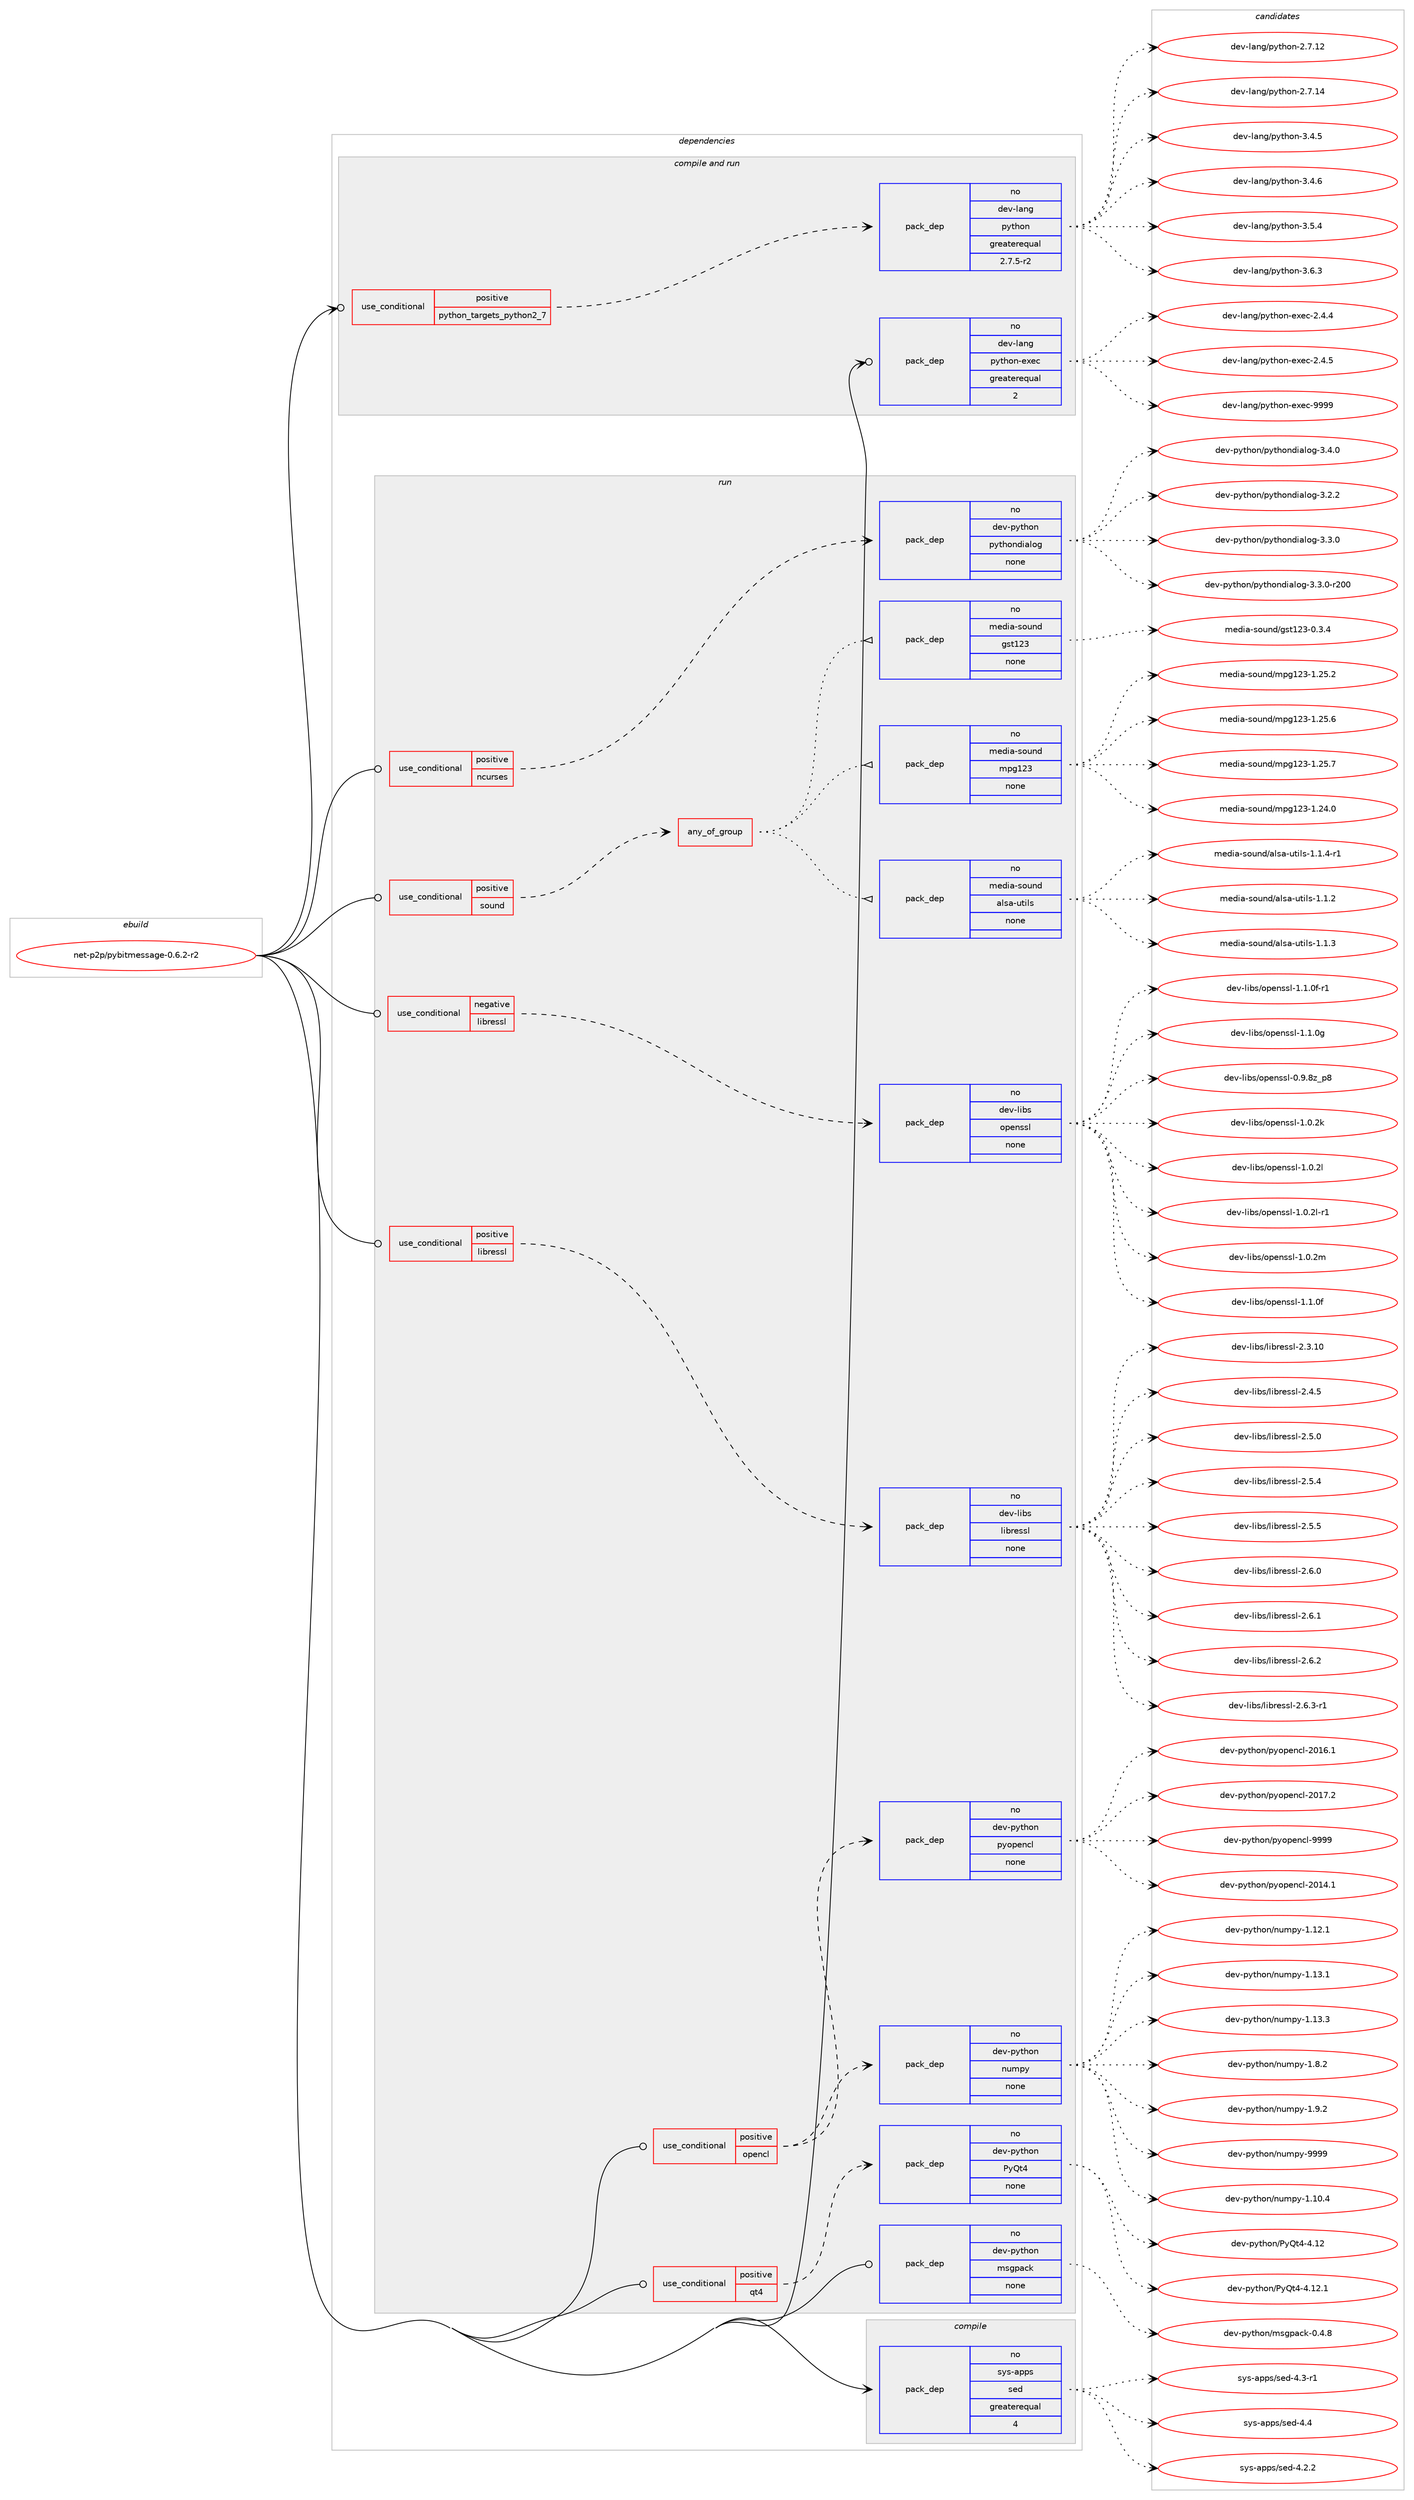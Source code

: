 digraph prolog {

# *************
# Graph options
# *************

newrank=true;
concentrate=true;
compound=true;
graph [rankdir=LR,fontname=Helvetica,fontsize=10,ranksep=1.5];#, ranksep=2.5, nodesep=0.2];
edge  [arrowhead=vee];
node  [fontname=Helvetica,fontsize=10];

# **********
# The ebuild
# **********

subgraph cluster_leftcol {
color=gray;
rank=same;
label=<<i>ebuild</i>>;
id [label="net-p2p/pybitmessage-0.6.2-r2", color=red, width=4, href="../net-p2p/pybitmessage-0.6.2-r2.svg"];
}

# ****************
# The dependencies
# ****************

subgraph cluster_midcol {
color=gray;
label=<<i>dependencies</i>>;
subgraph cluster_compile {
fillcolor="#eeeeee";
style=filled;
label=<<i>compile</i>>;
subgraph pack320002 {
dependency434932 [label=<<TABLE BORDER="0" CELLBORDER="1" CELLSPACING="0" CELLPADDING="4" WIDTH="220"><TR><TD ROWSPAN="6" CELLPADDING="30">pack_dep</TD></TR><TR><TD WIDTH="110">no</TD></TR><TR><TD>sys-apps</TD></TR><TR><TD>sed</TD></TR><TR><TD>greaterequal</TD></TR><TR><TD>4</TD></TR></TABLE>>, shape=none, color=blue];
}
id:e -> dependency434932:w [weight=20,style="solid",arrowhead="vee"];
}
subgraph cluster_compileandrun {
fillcolor="#eeeeee";
style=filled;
label=<<i>compile and run</i>>;
subgraph cond107429 {
dependency434933 [label=<<TABLE BORDER="0" CELLBORDER="1" CELLSPACING="0" CELLPADDING="4"><TR><TD ROWSPAN="3" CELLPADDING="10">use_conditional</TD></TR><TR><TD>positive</TD></TR><TR><TD>python_targets_python2_7</TD></TR></TABLE>>, shape=none, color=red];
subgraph pack320003 {
dependency434934 [label=<<TABLE BORDER="0" CELLBORDER="1" CELLSPACING="0" CELLPADDING="4" WIDTH="220"><TR><TD ROWSPAN="6" CELLPADDING="30">pack_dep</TD></TR><TR><TD WIDTH="110">no</TD></TR><TR><TD>dev-lang</TD></TR><TR><TD>python</TD></TR><TR><TD>greaterequal</TD></TR><TR><TD>2.7.5-r2</TD></TR></TABLE>>, shape=none, color=blue];
}
dependency434933:e -> dependency434934:w [weight=20,style="dashed",arrowhead="vee"];
}
id:e -> dependency434933:w [weight=20,style="solid",arrowhead="odotvee"];
subgraph pack320004 {
dependency434935 [label=<<TABLE BORDER="0" CELLBORDER="1" CELLSPACING="0" CELLPADDING="4" WIDTH="220"><TR><TD ROWSPAN="6" CELLPADDING="30">pack_dep</TD></TR><TR><TD WIDTH="110">no</TD></TR><TR><TD>dev-lang</TD></TR><TR><TD>python-exec</TD></TR><TR><TD>greaterequal</TD></TR><TR><TD>2</TD></TR></TABLE>>, shape=none, color=blue];
}
id:e -> dependency434935:w [weight=20,style="solid",arrowhead="odotvee"];
}
subgraph cluster_run {
fillcolor="#eeeeee";
style=filled;
label=<<i>run</i>>;
subgraph cond107430 {
dependency434936 [label=<<TABLE BORDER="0" CELLBORDER="1" CELLSPACING="0" CELLPADDING="4"><TR><TD ROWSPAN="3" CELLPADDING="10">use_conditional</TD></TR><TR><TD>negative</TD></TR><TR><TD>libressl</TD></TR></TABLE>>, shape=none, color=red];
subgraph pack320005 {
dependency434937 [label=<<TABLE BORDER="0" CELLBORDER="1" CELLSPACING="0" CELLPADDING="4" WIDTH="220"><TR><TD ROWSPAN="6" CELLPADDING="30">pack_dep</TD></TR><TR><TD WIDTH="110">no</TD></TR><TR><TD>dev-libs</TD></TR><TR><TD>openssl</TD></TR><TR><TD>none</TD></TR><TR><TD></TD></TR></TABLE>>, shape=none, color=blue];
}
dependency434936:e -> dependency434937:w [weight=20,style="dashed",arrowhead="vee"];
}
id:e -> dependency434936:w [weight=20,style="solid",arrowhead="odot"];
subgraph cond107431 {
dependency434938 [label=<<TABLE BORDER="0" CELLBORDER="1" CELLSPACING="0" CELLPADDING="4"><TR><TD ROWSPAN="3" CELLPADDING="10">use_conditional</TD></TR><TR><TD>positive</TD></TR><TR><TD>libressl</TD></TR></TABLE>>, shape=none, color=red];
subgraph pack320006 {
dependency434939 [label=<<TABLE BORDER="0" CELLBORDER="1" CELLSPACING="0" CELLPADDING="4" WIDTH="220"><TR><TD ROWSPAN="6" CELLPADDING="30">pack_dep</TD></TR><TR><TD WIDTH="110">no</TD></TR><TR><TD>dev-libs</TD></TR><TR><TD>libressl</TD></TR><TR><TD>none</TD></TR><TR><TD></TD></TR></TABLE>>, shape=none, color=blue];
}
dependency434938:e -> dependency434939:w [weight=20,style="dashed",arrowhead="vee"];
}
id:e -> dependency434938:w [weight=20,style="solid",arrowhead="odot"];
subgraph cond107432 {
dependency434940 [label=<<TABLE BORDER="0" CELLBORDER="1" CELLSPACING="0" CELLPADDING="4"><TR><TD ROWSPAN="3" CELLPADDING="10">use_conditional</TD></TR><TR><TD>positive</TD></TR><TR><TD>ncurses</TD></TR></TABLE>>, shape=none, color=red];
subgraph pack320007 {
dependency434941 [label=<<TABLE BORDER="0" CELLBORDER="1" CELLSPACING="0" CELLPADDING="4" WIDTH="220"><TR><TD ROWSPAN="6" CELLPADDING="30">pack_dep</TD></TR><TR><TD WIDTH="110">no</TD></TR><TR><TD>dev-python</TD></TR><TR><TD>pythondialog</TD></TR><TR><TD>none</TD></TR><TR><TD></TD></TR></TABLE>>, shape=none, color=blue];
}
dependency434940:e -> dependency434941:w [weight=20,style="dashed",arrowhead="vee"];
}
id:e -> dependency434940:w [weight=20,style="solid",arrowhead="odot"];
subgraph cond107433 {
dependency434942 [label=<<TABLE BORDER="0" CELLBORDER="1" CELLSPACING="0" CELLPADDING="4"><TR><TD ROWSPAN="3" CELLPADDING="10">use_conditional</TD></TR><TR><TD>positive</TD></TR><TR><TD>opencl</TD></TR></TABLE>>, shape=none, color=red];
subgraph pack320008 {
dependency434943 [label=<<TABLE BORDER="0" CELLBORDER="1" CELLSPACING="0" CELLPADDING="4" WIDTH="220"><TR><TD ROWSPAN="6" CELLPADDING="30">pack_dep</TD></TR><TR><TD WIDTH="110">no</TD></TR><TR><TD>dev-python</TD></TR><TR><TD>numpy</TD></TR><TR><TD>none</TD></TR><TR><TD></TD></TR></TABLE>>, shape=none, color=blue];
}
dependency434942:e -> dependency434943:w [weight=20,style="dashed",arrowhead="vee"];
subgraph pack320009 {
dependency434944 [label=<<TABLE BORDER="0" CELLBORDER="1" CELLSPACING="0" CELLPADDING="4" WIDTH="220"><TR><TD ROWSPAN="6" CELLPADDING="30">pack_dep</TD></TR><TR><TD WIDTH="110">no</TD></TR><TR><TD>dev-python</TD></TR><TR><TD>pyopencl</TD></TR><TR><TD>none</TD></TR><TR><TD></TD></TR></TABLE>>, shape=none, color=blue];
}
dependency434942:e -> dependency434944:w [weight=20,style="dashed",arrowhead="vee"];
}
id:e -> dependency434942:w [weight=20,style="solid",arrowhead="odot"];
subgraph cond107434 {
dependency434945 [label=<<TABLE BORDER="0" CELLBORDER="1" CELLSPACING="0" CELLPADDING="4"><TR><TD ROWSPAN="3" CELLPADDING="10">use_conditional</TD></TR><TR><TD>positive</TD></TR><TR><TD>qt4</TD></TR></TABLE>>, shape=none, color=red];
subgraph pack320010 {
dependency434946 [label=<<TABLE BORDER="0" CELLBORDER="1" CELLSPACING="0" CELLPADDING="4" WIDTH="220"><TR><TD ROWSPAN="6" CELLPADDING="30">pack_dep</TD></TR><TR><TD WIDTH="110">no</TD></TR><TR><TD>dev-python</TD></TR><TR><TD>PyQt4</TD></TR><TR><TD>none</TD></TR><TR><TD></TD></TR></TABLE>>, shape=none, color=blue];
}
dependency434945:e -> dependency434946:w [weight=20,style="dashed",arrowhead="vee"];
}
id:e -> dependency434945:w [weight=20,style="solid",arrowhead="odot"];
subgraph cond107435 {
dependency434947 [label=<<TABLE BORDER="0" CELLBORDER="1" CELLSPACING="0" CELLPADDING="4"><TR><TD ROWSPAN="3" CELLPADDING="10">use_conditional</TD></TR><TR><TD>positive</TD></TR><TR><TD>sound</TD></TR></TABLE>>, shape=none, color=red];
subgraph any7268 {
dependency434948 [label=<<TABLE BORDER="0" CELLBORDER="1" CELLSPACING="0" CELLPADDING="4"><TR><TD CELLPADDING="10">any_of_group</TD></TR></TABLE>>, shape=none, color=red];subgraph pack320011 {
dependency434949 [label=<<TABLE BORDER="0" CELLBORDER="1" CELLSPACING="0" CELLPADDING="4" WIDTH="220"><TR><TD ROWSPAN="6" CELLPADDING="30">pack_dep</TD></TR><TR><TD WIDTH="110">no</TD></TR><TR><TD>media-sound</TD></TR><TR><TD>gst123</TD></TR><TR><TD>none</TD></TR><TR><TD></TD></TR></TABLE>>, shape=none, color=blue];
}
dependency434948:e -> dependency434949:w [weight=20,style="dotted",arrowhead="oinv"];
subgraph pack320012 {
dependency434950 [label=<<TABLE BORDER="0" CELLBORDER="1" CELLSPACING="0" CELLPADDING="4" WIDTH="220"><TR><TD ROWSPAN="6" CELLPADDING="30">pack_dep</TD></TR><TR><TD WIDTH="110">no</TD></TR><TR><TD>media-sound</TD></TR><TR><TD>alsa-utils</TD></TR><TR><TD>none</TD></TR><TR><TD></TD></TR></TABLE>>, shape=none, color=blue];
}
dependency434948:e -> dependency434950:w [weight=20,style="dotted",arrowhead="oinv"];
subgraph pack320013 {
dependency434951 [label=<<TABLE BORDER="0" CELLBORDER="1" CELLSPACING="0" CELLPADDING="4" WIDTH="220"><TR><TD ROWSPAN="6" CELLPADDING="30">pack_dep</TD></TR><TR><TD WIDTH="110">no</TD></TR><TR><TD>media-sound</TD></TR><TR><TD>mpg123</TD></TR><TR><TD>none</TD></TR><TR><TD></TD></TR></TABLE>>, shape=none, color=blue];
}
dependency434948:e -> dependency434951:w [weight=20,style="dotted",arrowhead="oinv"];
}
dependency434947:e -> dependency434948:w [weight=20,style="dashed",arrowhead="vee"];
}
id:e -> dependency434947:w [weight=20,style="solid",arrowhead="odot"];
subgraph pack320014 {
dependency434952 [label=<<TABLE BORDER="0" CELLBORDER="1" CELLSPACING="0" CELLPADDING="4" WIDTH="220"><TR><TD ROWSPAN="6" CELLPADDING="30">pack_dep</TD></TR><TR><TD WIDTH="110">no</TD></TR><TR><TD>dev-python</TD></TR><TR><TD>msgpack</TD></TR><TR><TD>none</TD></TR><TR><TD></TD></TR></TABLE>>, shape=none, color=blue];
}
id:e -> dependency434952:w [weight=20,style="solid",arrowhead="odot"];
}
}

# **************
# The candidates
# **************

subgraph cluster_choices {
rank=same;
color=gray;
label=<<i>candidates</i>>;

subgraph choice320002 {
color=black;
nodesep=1;
choice115121115459711211211547115101100455246504650 [label="sys-apps/sed-4.2.2", color=red, width=4,href="../sys-apps/sed-4.2.2.svg"];
choice115121115459711211211547115101100455246514511449 [label="sys-apps/sed-4.3-r1", color=red, width=4,href="../sys-apps/sed-4.3-r1.svg"];
choice11512111545971121121154711510110045524652 [label="sys-apps/sed-4.4", color=red, width=4,href="../sys-apps/sed-4.4.svg"];
dependency434932:e -> choice115121115459711211211547115101100455246504650:w [style=dotted,weight="100"];
dependency434932:e -> choice115121115459711211211547115101100455246514511449:w [style=dotted,weight="100"];
dependency434932:e -> choice11512111545971121121154711510110045524652:w [style=dotted,weight="100"];
}
subgraph choice320003 {
color=black;
nodesep=1;
choice10010111845108971101034711212111610411111045504655464950 [label="dev-lang/python-2.7.12", color=red, width=4,href="../dev-lang/python-2.7.12.svg"];
choice10010111845108971101034711212111610411111045504655464952 [label="dev-lang/python-2.7.14", color=red, width=4,href="../dev-lang/python-2.7.14.svg"];
choice100101118451089711010347112121116104111110455146524653 [label="dev-lang/python-3.4.5", color=red, width=4,href="../dev-lang/python-3.4.5.svg"];
choice100101118451089711010347112121116104111110455146524654 [label="dev-lang/python-3.4.6", color=red, width=4,href="../dev-lang/python-3.4.6.svg"];
choice100101118451089711010347112121116104111110455146534652 [label="dev-lang/python-3.5.4", color=red, width=4,href="../dev-lang/python-3.5.4.svg"];
choice100101118451089711010347112121116104111110455146544651 [label="dev-lang/python-3.6.3", color=red, width=4,href="../dev-lang/python-3.6.3.svg"];
dependency434934:e -> choice10010111845108971101034711212111610411111045504655464950:w [style=dotted,weight="100"];
dependency434934:e -> choice10010111845108971101034711212111610411111045504655464952:w [style=dotted,weight="100"];
dependency434934:e -> choice100101118451089711010347112121116104111110455146524653:w [style=dotted,weight="100"];
dependency434934:e -> choice100101118451089711010347112121116104111110455146524654:w [style=dotted,weight="100"];
dependency434934:e -> choice100101118451089711010347112121116104111110455146534652:w [style=dotted,weight="100"];
dependency434934:e -> choice100101118451089711010347112121116104111110455146544651:w [style=dotted,weight="100"];
}
subgraph choice320004 {
color=black;
nodesep=1;
choice1001011184510897110103471121211161041111104510112010199455046524652 [label="dev-lang/python-exec-2.4.4", color=red, width=4,href="../dev-lang/python-exec-2.4.4.svg"];
choice1001011184510897110103471121211161041111104510112010199455046524653 [label="dev-lang/python-exec-2.4.5", color=red, width=4,href="../dev-lang/python-exec-2.4.5.svg"];
choice10010111845108971101034711212111610411111045101120101994557575757 [label="dev-lang/python-exec-9999", color=red, width=4,href="../dev-lang/python-exec-9999.svg"];
dependency434935:e -> choice1001011184510897110103471121211161041111104510112010199455046524652:w [style=dotted,weight="100"];
dependency434935:e -> choice1001011184510897110103471121211161041111104510112010199455046524653:w [style=dotted,weight="100"];
dependency434935:e -> choice10010111845108971101034711212111610411111045101120101994557575757:w [style=dotted,weight="100"];
}
subgraph choice320005 {
color=black;
nodesep=1;
choice1001011184510810598115471111121011101151151084548465746561229511256 [label="dev-libs/openssl-0.9.8z_p8", color=red, width=4,href="../dev-libs/openssl-0.9.8z_p8.svg"];
choice100101118451081059811547111112101110115115108454946484650107 [label="dev-libs/openssl-1.0.2k", color=red, width=4,href="../dev-libs/openssl-1.0.2k.svg"];
choice100101118451081059811547111112101110115115108454946484650108 [label="dev-libs/openssl-1.0.2l", color=red, width=4,href="../dev-libs/openssl-1.0.2l.svg"];
choice1001011184510810598115471111121011101151151084549464846501084511449 [label="dev-libs/openssl-1.0.2l-r1", color=red, width=4,href="../dev-libs/openssl-1.0.2l-r1.svg"];
choice100101118451081059811547111112101110115115108454946484650109 [label="dev-libs/openssl-1.0.2m", color=red, width=4,href="../dev-libs/openssl-1.0.2m.svg"];
choice100101118451081059811547111112101110115115108454946494648102 [label="dev-libs/openssl-1.1.0f", color=red, width=4,href="../dev-libs/openssl-1.1.0f.svg"];
choice1001011184510810598115471111121011101151151084549464946481024511449 [label="dev-libs/openssl-1.1.0f-r1", color=red, width=4,href="../dev-libs/openssl-1.1.0f-r1.svg"];
choice100101118451081059811547111112101110115115108454946494648103 [label="dev-libs/openssl-1.1.0g", color=red, width=4,href="../dev-libs/openssl-1.1.0g.svg"];
dependency434937:e -> choice1001011184510810598115471111121011101151151084548465746561229511256:w [style=dotted,weight="100"];
dependency434937:e -> choice100101118451081059811547111112101110115115108454946484650107:w [style=dotted,weight="100"];
dependency434937:e -> choice100101118451081059811547111112101110115115108454946484650108:w [style=dotted,weight="100"];
dependency434937:e -> choice1001011184510810598115471111121011101151151084549464846501084511449:w [style=dotted,weight="100"];
dependency434937:e -> choice100101118451081059811547111112101110115115108454946484650109:w [style=dotted,weight="100"];
dependency434937:e -> choice100101118451081059811547111112101110115115108454946494648102:w [style=dotted,weight="100"];
dependency434937:e -> choice1001011184510810598115471111121011101151151084549464946481024511449:w [style=dotted,weight="100"];
dependency434937:e -> choice100101118451081059811547111112101110115115108454946494648103:w [style=dotted,weight="100"];
}
subgraph choice320006 {
color=black;
nodesep=1;
choice1001011184510810598115471081059811410111511510845504651464948 [label="dev-libs/libressl-2.3.10", color=red, width=4,href="../dev-libs/libressl-2.3.10.svg"];
choice10010111845108105981154710810598114101115115108455046524653 [label="dev-libs/libressl-2.4.5", color=red, width=4,href="../dev-libs/libressl-2.4.5.svg"];
choice10010111845108105981154710810598114101115115108455046534648 [label="dev-libs/libressl-2.5.0", color=red, width=4,href="../dev-libs/libressl-2.5.0.svg"];
choice10010111845108105981154710810598114101115115108455046534652 [label="dev-libs/libressl-2.5.4", color=red, width=4,href="../dev-libs/libressl-2.5.4.svg"];
choice10010111845108105981154710810598114101115115108455046534653 [label="dev-libs/libressl-2.5.5", color=red, width=4,href="../dev-libs/libressl-2.5.5.svg"];
choice10010111845108105981154710810598114101115115108455046544648 [label="dev-libs/libressl-2.6.0", color=red, width=4,href="../dev-libs/libressl-2.6.0.svg"];
choice10010111845108105981154710810598114101115115108455046544649 [label="dev-libs/libressl-2.6.1", color=red, width=4,href="../dev-libs/libressl-2.6.1.svg"];
choice10010111845108105981154710810598114101115115108455046544650 [label="dev-libs/libressl-2.6.2", color=red, width=4,href="../dev-libs/libressl-2.6.2.svg"];
choice100101118451081059811547108105981141011151151084550465446514511449 [label="dev-libs/libressl-2.6.3-r1", color=red, width=4,href="../dev-libs/libressl-2.6.3-r1.svg"];
dependency434939:e -> choice1001011184510810598115471081059811410111511510845504651464948:w [style=dotted,weight="100"];
dependency434939:e -> choice10010111845108105981154710810598114101115115108455046524653:w [style=dotted,weight="100"];
dependency434939:e -> choice10010111845108105981154710810598114101115115108455046534648:w [style=dotted,weight="100"];
dependency434939:e -> choice10010111845108105981154710810598114101115115108455046534652:w [style=dotted,weight="100"];
dependency434939:e -> choice10010111845108105981154710810598114101115115108455046534653:w [style=dotted,weight="100"];
dependency434939:e -> choice10010111845108105981154710810598114101115115108455046544648:w [style=dotted,weight="100"];
dependency434939:e -> choice10010111845108105981154710810598114101115115108455046544649:w [style=dotted,weight="100"];
dependency434939:e -> choice10010111845108105981154710810598114101115115108455046544650:w [style=dotted,weight="100"];
dependency434939:e -> choice100101118451081059811547108105981141011151151084550465446514511449:w [style=dotted,weight="100"];
}
subgraph choice320007 {
color=black;
nodesep=1;
choice100101118451121211161041111104711212111610411111010010597108111103455146504650 [label="dev-python/pythondialog-3.2.2", color=red, width=4,href="../dev-python/pythondialog-3.2.2.svg"];
choice100101118451121211161041111104711212111610411111010010597108111103455146514648 [label="dev-python/pythondialog-3.3.0", color=red, width=4,href="../dev-python/pythondialog-3.3.0.svg"];
choice10010111845112121116104111110471121211161041111101001059710811110345514651464845114504848 [label="dev-python/pythondialog-3.3.0-r200", color=red, width=4,href="../dev-python/pythondialog-3.3.0-r200.svg"];
choice100101118451121211161041111104711212111610411111010010597108111103455146524648 [label="dev-python/pythondialog-3.4.0", color=red, width=4,href="../dev-python/pythondialog-3.4.0.svg"];
dependency434941:e -> choice100101118451121211161041111104711212111610411111010010597108111103455146504650:w [style=dotted,weight="100"];
dependency434941:e -> choice100101118451121211161041111104711212111610411111010010597108111103455146514648:w [style=dotted,weight="100"];
dependency434941:e -> choice10010111845112121116104111110471121211161041111101001059710811110345514651464845114504848:w [style=dotted,weight="100"];
dependency434941:e -> choice100101118451121211161041111104711212111610411111010010597108111103455146524648:w [style=dotted,weight="100"];
}
subgraph choice320008 {
color=black;
nodesep=1;
choice100101118451121211161041111104711011710911212145494649484652 [label="dev-python/numpy-1.10.4", color=red, width=4,href="../dev-python/numpy-1.10.4.svg"];
choice100101118451121211161041111104711011710911212145494649504649 [label="dev-python/numpy-1.12.1", color=red, width=4,href="../dev-python/numpy-1.12.1.svg"];
choice100101118451121211161041111104711011710911212145494649514649 [label="dev-python/numpy-1.13.1", color=red, width=4,href="../dev-python/numpy-1.13.1.svg"];
choice100101118451121211161041111104711011710911212145494649514651 [label="dev-python/numpy-1.13.3", color=red, width=4,href="../dev-python/numpy-1.13.3.svg"];
choice1001011184511212111610411111047110117109112121454946564650 [label="dev-python/numpy-1.8.2", color=red, width=4,href="../dev-python/numpy-1.8.2.svg"];
choice1001011184511212111610411111047110117109112121454946574650 [label="dev-python/numpy-1.9.2", color=red, width=4,href="../dev-python/numpy-1.9.2.svg"];
choice10010111845112121116104111110471101171091121214557575757 [label="dev-python/numpy-9999", color=red, width=4,href="../dev-python/numpy-9999.svg"];
dependency434943:e -> choice100101118451121211161041111104711011710911212145494649484652:w [style=dotted,weight="100"];
dependency434943:e -> choice100101118451121211161041111104711011710911212145494649504649:w [style=dotted,weight="100"];
dependency434943:e -> choice100101118451121211161041111104711011710911212145494649514649:w [style=dotted,weight="100"];
dependency434943:e -> choice100101118451121211161041111104711011710911212145494649514651:w [style=dotted,weight="100"];
dependency434943:e -> choice1001011184511212111610411111047110117109112121454946564650:w [style=dotted,weight="100"];
dependency434943:e -> choice1001011184511212111610411111047110117109112121454946574650:w [style=dotted,weight="100"];
dependency434943:e -> choice10010111845112121116104111110471101171091121214557575757:w [style=dotted,weight="100"];
}
subgraph choice320009 {
color=black;
nodesep=1;
choice10010111845112121116104111110471121211111121011109910845504849524649 [label="dev-python/pyopencl-2014.1", color=red, width=4,href="../dev-python/pyopencl-2014.1.svg"];
choice10010111845112121116104111110471121211111121011109910845504849544649 [label="dev-python/pyopencl-2016.1", color=red, width=4,href="../dev-python/pyopencl-2016.1.svg"];
choice10010111845112121116104111110471121211111121011109910845504849554650 [label="dev-python/pyopencl-2017.2", color=red, width=4,href="../dev-python/pyopencl-2017.2.svg"];
choice1001011184511212111610411111047112121111112101110991084557575757 [label="dev-python/pyopencl-9999", color=red, width=4,href="../dev-python/pyopencl-9999.svg"];
dependency434944:e -> choice10010111845112121116104111110471121211111121011109910845504849524649:w [style=dotted,weight="100"];
dependency434944:e -> choice10010111845112121116104111110471121211111121011109910845504849544649:w [style=dotted,weight="100"];
dependency434944:e -> choice10010111845112121116104111110471121211111121011109910845504849554650:w [style=dotted,weight="100"];
dependency434944:e -> choice1001011184511212111610411111047112121111112101110991084557575757:w [style=dotted,weight="100"];
}
subgraph choice320010 {
color=black;
nodesep=1;
choice10010111845112121116104111110478012181116524552464950 [label="dev-python/PyQt4-4.12", color=red, width=4,href="../dev-python/PyQt4-4.12.svg"];
choice100101118451121211161041111104780121811165245524649504649 [label="dev-python/PyQt4-4.12.1", color=red, width=4,href="../dev-python/PyQt4-4.12.1.svg"];
dependency434946:e -> choice10010111845112121116104111110478012181116524552464950:w [style=dotted,weight="100"];
dependency434946:e -> choice100101118451121211161041111104780121811165245524649504649:w [style=dotted,weight="100"];
}
subgraph choice320011 {
color=black;
nodesep=1;
choice109101100105974511511111711010047103115116495051454846514652 [label="media-sound/gst123-0.3.4", color=red, width=4,href="../media-sound/gst123-0.3.4.svg"];
dependency434949:e -> choice109101100105974511511111711010047103115116495051454846514652:w [style=dotted,weight="100"];
}
subgraph choice320012 {
color=black;
nodesep=1;
choice109101100105974511511111711010047971081159745117116105108115454946494650 [label="media-sound/alsa-utils-1.1.2", color=red, width=4,href="../media-sound/alsa-utils-1.1.2.svg"];
choice109101100105974511511111711010047971081159745117116105108115454946494651 [label="media-sound/alsa-utils-1.1.3", color=red, width=4,href="../media-sound/alsa-utils-1.1.3.svg"];
choice1091011001059745115111117110100479710811597451171161051081154549464946524511449 [label="media-sound/alsa-utils-1.1.4-r1", color=red, width=4,href="../media-sound/alsa-utils-1.1.4-r1.svg"];
dependency434950:e -> choice109101100105974511511111711010047971081159745117116105108115454946494650:w [style=dotted,weight="100"];
dependency434950:e -> choice109101100105974511511111711010047971081159745117116105108115454946494651:w [style=dotted,weight="100"];
dependency434950:e -> choice1091011001059745115111117110100479710811597451171161051081154549464946524511449:w [style=dotted,weight="100"];
}
subgraph choice320013 {
color=black;
nodesep=1;
choice10910110010597451151111171101004710911210349505145494650524648 [label="media-sound/mpg123-1.24.0", color=red, width=4,href="../media-sound/mpg123-1.24.0.svg"];
choice10910110010597451151111171101004710911210349505145494650534650 [label="media-sound/mpg123-1.25.2", color=red, width=4,href="../media-sound/mpg123-1.25.2.svg"];
choice10910110010597451151111171101004710911210349505145494650534654 [label="media-sound/mpg123-1.25.6", color=red, width=4,href="../media-sound/mpg123-1.25.6.svg"];
choice10910110010597451151111171101004710911210349505145494650534655 [label="media-sound/mpg123-1.25.7", color=red, width=4,href="../media-sound/mpg123-1.25.7.svg"];
dependency434951:e -> choice10910110010597451151111171101004710911210349505145494650524648:w [style=dotted,weight="100"];
dependency434951:e -> choice10910110010597451151111171101004710911210349505145494650534650:w [style=dotted,weight="100"];
dependency434951:e -> choice10910110010597451151111171101004710911210349505145494650534654:w [style=dotted,weight="100"];
dependency434951:e -> choice10910110010597451151111171101004710911210349505145494650534655:w [style=dotted,weight="100"];
}
subgraph choice320014 {
color=black;
nodesep=1;
choice10010111845112121116104111110471091151031129799107454846524656 [label="dev-python/msgpack-0.4.8", color=red, width=4,href="../dev-python/msgpack-0.4.8.svg"];
dependency434952:e -> choice10010111845112121116104111110471091151031129799107454846524656:w [style=dotted,weight="100"];
}
}

}
